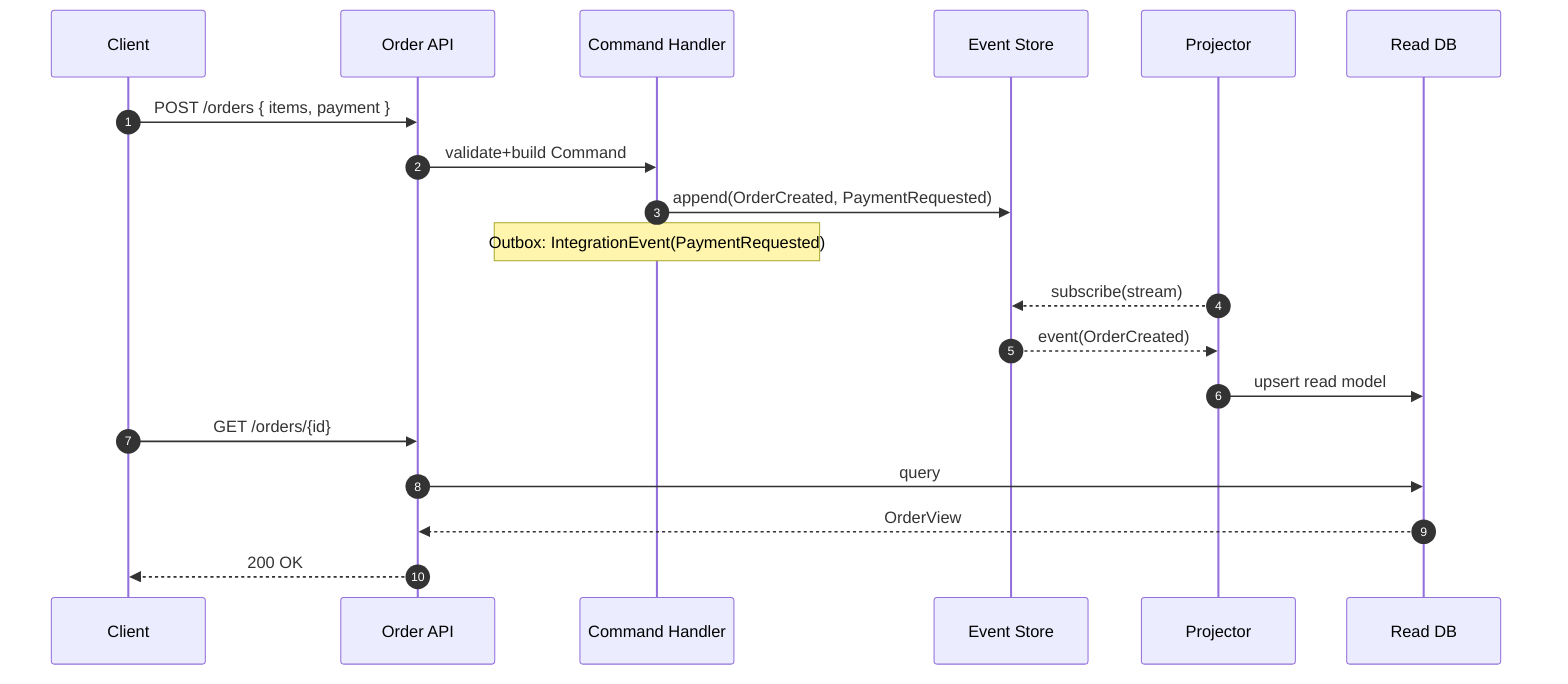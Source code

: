 sequenceDiagram
  autonumber
  participant C as Client
  participant API as Order API
  participant H as Command Handler
  participant ES as Event Store
  participant P as Projector
  participant R as Read DB

  C->>API: POST /orders { items, payment }
  API->>H: validate+build Command
  H->>ES: append(OrderCreated, PaymentRequested)
  Note over H: Outbox: IntegrationEvent(PaymentRequested)

  P-->>ES: subscribe(stream)
  ES-->>P: event(OrderCreated)
  P->>R: upsert read model

  C->>API: GET /orders/{id}
  API->>R: query
  R-->>API: OrderView
  API-->>C: 200 OK